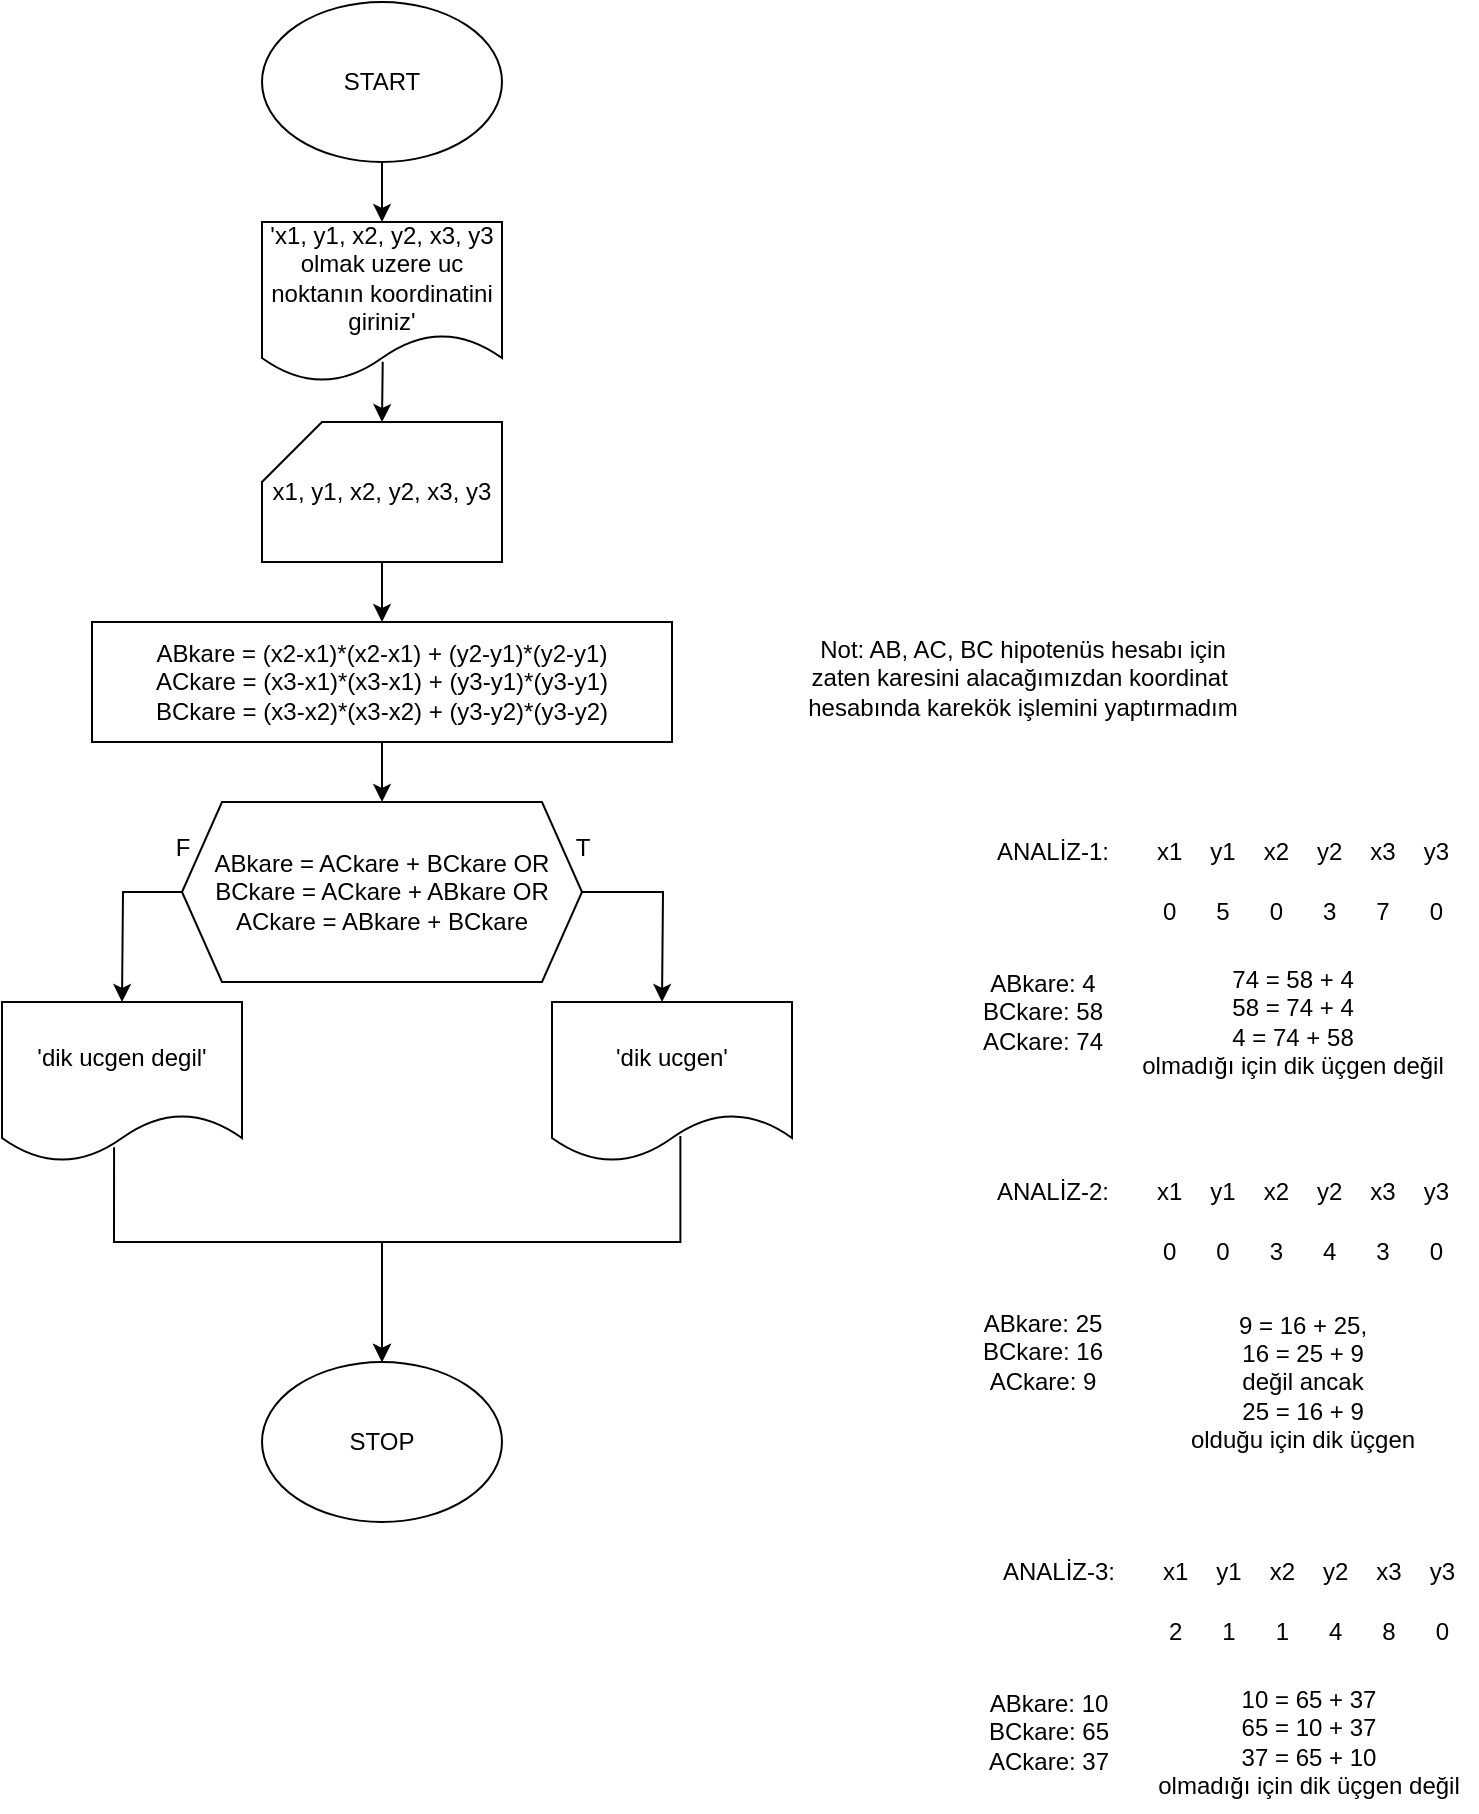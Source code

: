 <mxfile version="24.8.4">
  <diagram name="Sayfa -1" id="YvjR6DWuEim0q_vfSmWv">
    <mxGraphModel dx="1050" dy="653" grid="1" gridSize="10" guides="1" tooltips="1" connect="1" arrows="1" fold="1" page="1" pageScale="1" pageWidth="827" pageHeight="1169" math="0" shadow="0">
      <root>
        <mxCell id="0" />
        <mxCell id="1" parent="0" />
        <mxCell id="VStNra3xH52tGC3e-W4a-1" style="edgeStyle=orthogonalEdgeStyle;rounded=0;orthogonalLoop=1;jettySize=auto;html=1;entryX=0.5;entryY=0;entryDx=0;entryDy=0;" edge="1" parent="1" source="VStNra3xH52tGC3e-W4a-2" target="VStNra3xH52tGC3e-W4a-3">
          <mxGeometry relative="1" as="geometry" />
        </mxCell>
        <mxCell id="VStNra3xH52tGC3e-W4a-2" value="START" style="ellipse;whiteSpace=wrap;html=1;" vertex="1" parent="1">
          <mxGeometry x="140" y="30" width="120" height="80" as="geometry" />
        </mxCell>
        <mxCell id="VStNra3xH52tGC3e-W4a-3" value="&#39;x1, y1, x2, y2, x3, y3 olmak uzere uc noktanın koordinatini giriniz&#39;" style="shape=document;whiteSpace=wrap;html=1;boundedLbl=1;" vertex="1" parent="1">
          <mxGeometry x="140" y="140" width="120" height="80" as="geometry" />
        </mxCell>
        <mxCell id="VStNra3xH52tGC3e-W4a-4" value="" style="edgeStyle=orthogonalEdgeStyle;rounded=0;orthogonalLoop=1;jettySize=auto;html=1;" edge="1" parent="1" source="VStNra3xH52tGC3e-W4a-5" target="VStNra3xH52tGC3e-W4a-8">
          <mxGeometry relative="1" as="geometry" />
        </mxCell>
        <mxCell id="VStNra3xH52tGC3e-W4a-5" value="x1, y1, x2, y2, x3, y3" style="shape=card;whiteSpace=wrap;html=1;" vertex="1" parent="1">
          <mxGeometry x="140" y="240" width="120" height="70" as="geometry" />
        </mxCell>
        <mxCell id="VStNra3xH52tGC3e-W4a-6" style="edgeStyle=orthogonalEdgeStyle;rounded=0;orthogonalLoop=1;jettySize=auto;html=1;entryX=0.5;entryY=0;entryDx=0;entryDy=0;entryPerimeter=0;exitX=0.503;exitY=0.873;exitDx=0;exitDy=0;exitPerimeter=0;" edge="1" parent="1" source="VStNra3xH52tGC3e-W4a-3" target="VStNra3xH52tGC3e-W4a-5">
          <mxGeometry relative="1" as="geometry" />
        </mxCell>
        <mxCell id="VStNra3xH52tGC3e-W4a-7" value="" style="edgeStyle=orthogonalEdgeStyle;rounded=0;orthogonalLoop=1;jettySize=auto;html=1;" edge="1" parent="1" source="VStNra3xH52tGC3e-W4a-8" target="VStNra3xH52tGC3e-W4a-11">
          <mxGeometry relative="1" as="geometry" />
        </mxCell>
        <mxCell id="VStNra3xH52tGC3e-W4a-8" value="&lt;div&gt;ABkare = (x2-x1)*(&lt;span style=&quot;background-color: initial;&quot;&gt;x2-x1) + (y&lt;/span&gt;&lt;span style=&quot;background-color: initial;&quot;&gt;2-y1)*(y&lt;/span&gt;&lt;span style=&quot;background-color: initial;&quot;&gt;2-y1)&lt;/span&gt;&lt;/div&gt;&lt;div&gt;&lt;span style=&quot;background-color: initial;&quot;&gt;ACkare =&amp;nbsp;&lt;/span&gt;&lt;span style=&quot;background-color: initial;&quot;&gt;(x3-x1)*(&lt;/span&gt;&lt;span style=&quot;background-color: initial;&quot;&gt;x3-x1) + (y3&lt;/span&gt;&lt;span style=&quot;background-color: initial;&quot;&gt;-y1)*(y3&lt;/span&gt;&lt;span style=&quot;background-color: initial;&quot;&gt;-y1)&lt;/span&gt;&lt;/div&gt;&lt;div&gt;&lt;span style=&quot;background-color: initial;&quot;&gt;BCkare = &lt;/span&gt;&lt;span style=&quot;background-color: initial;&quot;&gt;(x3-x2)*(&lt;/span&gt;&lt;span style=&quot;background-color: initial;&quot;&gt;x3-x2) + (y3-y2)*(y3-y2)&lt;/span&gt;&lt;/div&gt;" style="rounded=0;whiteSpace=wrap;html=1;" vertex="1" parent="1">
          <mxGeometry x="55" y="340" width="290" height="60" as="geometry" />
        </mxCell>
        <mxCell id="VStNra3xH52tGC3e-W4a-9" style="edgeStyle=orthogonalEdgeStyle;rounded=0;orthogonalLoop=1;jettySize=auto;html=1;exitX=1;exitY=0.5;exitDx=0;exitDy=0;" edge="1" parent="1" source="VStNra3xH52tGC3e-W4a-11">
          <mxGeometry relative="1" as="geometry">
            <mxPoint x="340" y="530" as="targetPoint" />
          </mxGeometry>
        </mxCell>
        <mxCell id="VStNra3xH52tGC3e-W4a-10" style="edgeStyle=orthogonalEdgeStyle;rounded=0;orthogonalLoop=1;jettySize=auto;html=1;" edge="1" parent="1" source="VStNra3xH52tGC3e-W4a-11">
          <mxGeometry relative="1" as="geometry">
            <mxPoint x="70" y="530" as="targetPoint" />
          </mxGeometry>
        </mxCell>
        <mxCell id="VStNra3xH52tGC3e-W4a-11" value="ABkare = ACkare + BCkare OR&lt;div&gt;BCkare = ACkare + ABkare OR&lt;/div&gt;&lt;div&gt;ACkare = ABkare + BCkare&lt;/div&gt;" style="shape=hexagon;perimeter=hexagonPerimeter2;whiteSpace=wrap;html=1;fixedSize=1;" vertex="1" parent="1">
          <mxGeometry x="100" y="430" width="200" height="90" as="geometry" />
        </mxCell>
        <mxCell id="VStNra3xH52tGC3e-W4a-12" value="Not: AB, AC, BC hipotenüs hesabı için&lt;div&gt;zaten karesini alacağımızdan koordinat&amp;nbsp;&lt;/div&gt;&lt;div&gt;hesabında karekök işlemini yaptırmadım&lt;br&gt;&lt;div&gt;&lt;br&gt;&lt;/div&gt;&lt;/div&gt;" style="text;html=1;align=center;verticalAlign=middle;resizable=0;points=[];autosize=1;strokeColor=none;fillColor=none;" vertex="1" parent="1">
          <mxGeometry x="400" y="340" width="240" height="70" as="geometry" />
        </mxCell>
        <mxCell id="VStNra3xH52tGC3e-W4a-13" value="T" style="text;html=1;align=center;verticalAlign=middle;resizable=0;points=[];autosize=1;strokeColor=none;fillColor=none;" vertex="1" parent="1">
          <mxGeometry x="285" y="438" width="30" height="30" as="geometry" />
        </mxCell>
        <mxCell id="VStNra3xH52tGC3e-W4a-14" value="F" style="text;html=1;align=center;verticalAlign=middle;resizable=0;points=[];autosize=1;strokeColor=none;fillColor=none;" vertex="1" parent="1">
          <mxGeometry x="85" y="438" width="30" height="30" as="geometry" />
        </mxCell>
        <mxCell id="VStNra3xH52tGC3e-W4a-15" style="edgeStyle=orthogonalEdgeStyle;rounded=0;orthogonalLoop=1;jettySize=auto;html=1;exitX=0.535;exitY=0.838;exitDx=0;exitDy=0;exitPerimeter=0;" edge="1" parent="1" source="VStNra3xH52tGC3e-W4a-16">
          <mxGeometry relative="1" as="geometry">
            <mxPoint x="200" y="710" as="targetPoint" />
            <Array as="points">
              <mxPoint x="349" y="650" />
              <mxPoint x="200" y="650" />
              <mxPoint x="200" y="700" />
            </Array>
          </mxGeometry>
        </mxCell>
        <mxCell id="VStNra3xH52tGC3e-W4a-16" value="&#39;dik ucgen&#39;" style="shape=document;whiteSpace=wrap;html=1;boundedLbl=1;" vertex="1" parent="1">
          <mxGeometry x="285" y="530" width="120" height="80" as="geometry" />
        </mxCell>
        <mxCell id="VStNra3xH52tGC3e-W4a-17" style="edgeStyle=orthogonalEdgeStyle;rounded=0;orthogonalLoop=1;jettySize=auto;html=1;exitX=0.467;exitY=0.908;exitDx=0;exitDy=0;exitPerimeter=0;" edge="1" parent="1" source="VStNra3xH52tGC3e-W4a-18">
          <mxGeometry relative="1" as="geometry">
            <mxPoint x="200" y="710" as="targetPoint" />
            <mxPoint x="110" y="610" as="sourcePoint" />
            <Array as="points">
              <mxPoint x="66" y="650" />
              <mxPoint x="200" y="650" />
              <mxPoint x="200" y="710" />
            </Array>
          </mxGeometry>
        </mxCell>
        <mxCell id="VStNra3xH52tGC3e-W4a-18" value="&#39;dik ucgen degil&#39;" style="shape=document;whiteSpace=wrap;html=1;boundedLbl=1;" vertex="1" parent="1">
          <mxGeometry x="10" y="530" width="120" height="80" as="geometry" />
        </mxCell>
        <mxCell id="VStNra3xH52tGC3e-W4a-19" value="STOP" style="ellipse;whiteSpace=wrap;html=1;" vertex="1" parent="1">
          <mxGeometry x="140" y="710" width="120" height="80" as="geometry" />
        </mxCell>
        <mxCell id="VStNra3xH52tGC3e-W4a-20" value="ANALİZ-1:&lt;span style=&quot;white-space: pre;&quot;&gt;&#x9;&lt;/span&gt;x1&lt;span style=&quot;white-space: pre;&quot;&gt;&#x9;&lt;/span&gt;y1&lt;span style=&quot;white-space: pre;&quot;&gt;&#x9;&lt;/span&gt;x2&lt;span style=&quot;white-space: pre;&quot;&gt;&#x9;&lt;/span&gt;y2&lt;span style=&quot;white-space: pre;&quot;&gt;&#x9;&lt;/span&gt;x3&lt;span style=&quot;white-space: pre;&quot;&gt;&#x9;&lt;/span&gt;y3" style="text;html=1;align=center;verticalAlign=middle;resizable=0;points=[];autosize=1;strokeColor=none;fillColor=none;" vertex="1" parent="1">
          <mxGeometry x="495" y="440" width="250" height="30" as="geometry" />
        </mxCell>
        <mxCell id="VStNra3xH52tGC3e-W4a-21" value="0&lt;span style=&quot;white-space: pre;&quot;&gt;&#x9;&lt;/span&gt;5&lt;span style=&quot;white-space: pre;&quot;&gt;&#x9;&lt;/span&gt;0&lt;span style=&quot;white-space: pre;&quot;&gt;&#x9;&lt;/span&gt;3&lt;span style=&quot;white-space: pre;&quot;&gt;&#x9;&lt;/span&gt;7&lt;span style=&quot;white-space: pre;&quot;&gt;&#x9;&lt;/span&gt;0" style="text;html=1;align=center;verticalAlign=middle;resizable=0;points=[];autosize=1;strokeColor=none;fillColor=none;" vertex="1" parent="1">
          <mxGeometry x="580" y="470" width="160" height="30" as="geometry" />
        </mxCell>
        <mxCell id="VStNra3xH52tGC3e-W4a-22" value="ABkare: 4&lt;div&gt;BCkare: 58&lt;/div&gt;&lt;div&gt;ACkare: 74&lt;/div&gt;" style="text;html=1;align=center;verticalAlign=middle;resizable=0;points=[];autosize=1;strokeColor=none;fillColor=none;" vertex="1" parent="1">
          <mxGeometry x="490" y="505" width="80" height="60" as="geometry" />
        </mxCell>
        <mxCell id="VStNra3xH52tGC3e-W4a-23" value="74 = 58 + 4&lt;div&gt;58 = 74 + 4&lt;/div&gt;&lt;div&gt;4 = 74 + 58&lt;br&gt;&lt;div&gt;olmadığı için dik üçgen değil&lt;/div&gt;&lt;/div&gt;" style="text;html=1;align=center;verticalAlign=middle;resizable=0;points=[];autosize=1;strokeColor=none;fillColor=none;" vertex="1" parent="1">
          <mxGeometry x="570" y="505" width="170" height="70" as="geometry" />
        </mxCell>
        <mxCell id="VStNra3xH52tGC3e-W4a-24" value="ANALİZ-2:&lt;span style=&quot;white-space: pre;&quot;&gt;&#x9;&lt;/span&gt;x1&lt;span style=&quot;white-space: pre;&quot;&gt;&#x9;&lt;/span&gt;y1&lt;span style=&quot;white-space: pre;&quot;&gt;&#x9;&lt;/span&gt;x2&lt;span style=&quot;white-space: pre;&quot;&gt;&#x9;&lt;/span&gt;y2&lt;span style=&quot;white-space: pre;&quot;&gt;&#x9;&lt;/span&gt;x3&lt;span style=&quot;white-space: pre;&quot;&gt;&#x9;&lt;/span&gt;y3" style="text;html=1;align=center;verticalAlign=middle;resizable=0;points=[];autosize=1;strokeColor=none;fillColor=none;" vertex="1" parent="1">
          <mxGeometry x="495" y="610" width="250" height="30" as="geometry" />
        </mxCell>
        <mxCell id="VStNra3xH52tGC3e-W4a-25" value="0&lt;span style=&quot;white-space: pre;&quot;&gt;&#x9;&lt;/span&gt;0&lt;span style=&quot;white-space: pre;&quot;&gt;&#x9;&lt;/span&gt;3&lt;span style=&quot;white-space: pre;&quot;&gt;&#x9;&lt;/span&gt;4&lt;span style=&quot;white-space: pre;&quot;&gt;&#x9;&lt;/span&gt;3&lt;span style=&quot;white-space: pre;&quot;&gt;&#x9;&lt;/span&gt;0" style="text;html=1;align=center;verticalAlign=middle;resizable=0;points=[];autosize=1;strokeColor=none;fillColor=none;" vertex="1" parent="1">
          <mxGeometry x="580" y="640" width="160" height="30" as="geometry" />
        </mxCell>
        <mxCell id="VStNra3xH52tGC3e-W4a-26" value="ABkare: 25&lt;div&gt;BCkare: 16&lt;/div&gt;&lt;div&gt;ACkare: 9&lt;/div&gt;" style="text;html=1;align=center;verticalAlign=middle;resizable=0;points=[];autosize=1;strokeColor=none;fillColor=none;" vertex="1" parent="1">
          <mxGeometry x="490" y="675" width="80" height="60" as="geometry" />
        </mxCell>
        <mxCell id="VStNra3xH52tGC3e-W4a-27" value="9 = 16 + 25,&lt;div&gt;16 = 25 + 9&lt;/div&gt;&lt;div&gt;değil ancak&lt;/div&gt;&lt;div&gt;25 = 16 + 9&lt;br&gt;&lt;div&gt;&lt;div&gt;&lt;div&gt;olduğu için dik üçgen&lt;/div&gt;&lt;/div&gt;&lt;/div&gt;&lt;/div&gt;" style="text;html=1;align=center;verticalAlign=middle;resizable=0;points=[];autosize=1;strokeColor=none;fillColor=none;" vertex="1" parent="1">
          <mxGeometry x="590" y="675" width="140" height="90" as="geometry" />
        </mxCell>
        <mxCell id="VStNra3xH52tGC3e-W4a-28" value="ANALİZ-3:&lt;span style=&quot;white-space: pre;&quot;&gt;&#x9;&lt;/span&gt;x1&lt;span style=&quot;white-space: pre;&quot;&gt;&#x9;&lt;/span&gt;y1&lt;span style=&quot;white-space: pre;&quot;&gt;&#x9;&lt;/span&gt;x2&lt;span style=&quot;white-space: pre;&quot;&gt;&#x9;&lt;/span&gt;y2&lt;span style=&quot;white-space: pre;&quot;&gt;&#x9;&lt;/span&gt;x3&lt;span style=&quot;white-space: pre;&quot;&gt;&#x9;&lt;/span&gt;y3" style="text;html=1;align=center;verticalAlign=middle;resizable=0;points=[];autosize=1;strokeColor=none;fillColor=none;" vertex="1" parent="1">
          <mxGeometry x="497.5" y="800" width="250" height="30" as="geometry" />
        </mxCell>
        <mxCell id="VStNra3xH52tGC3e-W4a-29" value="2&lt;span style=&quot;white-space: pre;&quot;&gt;&#x9;&lt;/span&gt;1&lt;span style=&quot;white-space: pre;&quot;&gt;&#x9;&lt;/span&gt;1&lt;span style=&quot;white-space: pre;&quot;&gt;&#x9;&lt;/span&gt;4&lt;span style=&quot;white-space: pre;&quot;&gt;&#x9;&lt;/span&gt;8&lt;span style=&quot;white-space: pre;&quot;&gt;&#x9;&lt;/span&gt;0" style="text;html=1;align=center;verticalAlign=middle;resizable=0;points=[];autosize=1;strokeColor=none;fillColor=none;" vertex="1" parent="1">
          <mxGeometry x="582.5" y="830" width="160" height="30" as="geometry" />
        </mxCell>
        <mxCell id="VStNra3xH52tGC3e-W4a-30" value="ABkare: 10&lt;div&gt;BCkare: 65&lt;/div&gt;&lt;div&gt;ACkare: 37&lt;/div&gt;" style="text;html=1;align=center;verticalAlign=middle;resizable=0;points=[];autosize=1;strokeColor=none;fillColor=none;" vertex="1" parent="1">
          <mxGeometry x="492.5" y="865" width="80" height="60" as="geometry" />
        </mxCell>
        <mxCell id="VStNra3xH52tGC3e-W4a-31" value="10 = 65 + 37&lt;br&gt;&lt;div&gt;65 = 10 + 37&lt;/div&gt;&lt;div&gt;37 = 65 + 10&lt;br&gt;&lt;div&gt;olmadığı için dik üçgen değil&lt;/div&gt;&lt;/div&gt;" style="text;html=1;align=center;verticalAlign=middle;resizable=0;points=[];autosize=1;strokeColor=none;fillColor=none;" vertex="1" parent="1">
          <mxGeometry x="577.5" y="865" width="170" height="70" as="geometry" />
        </mxCell>
      </root>
    </mxGraphModel>
  </diagram>
</mxfile>
